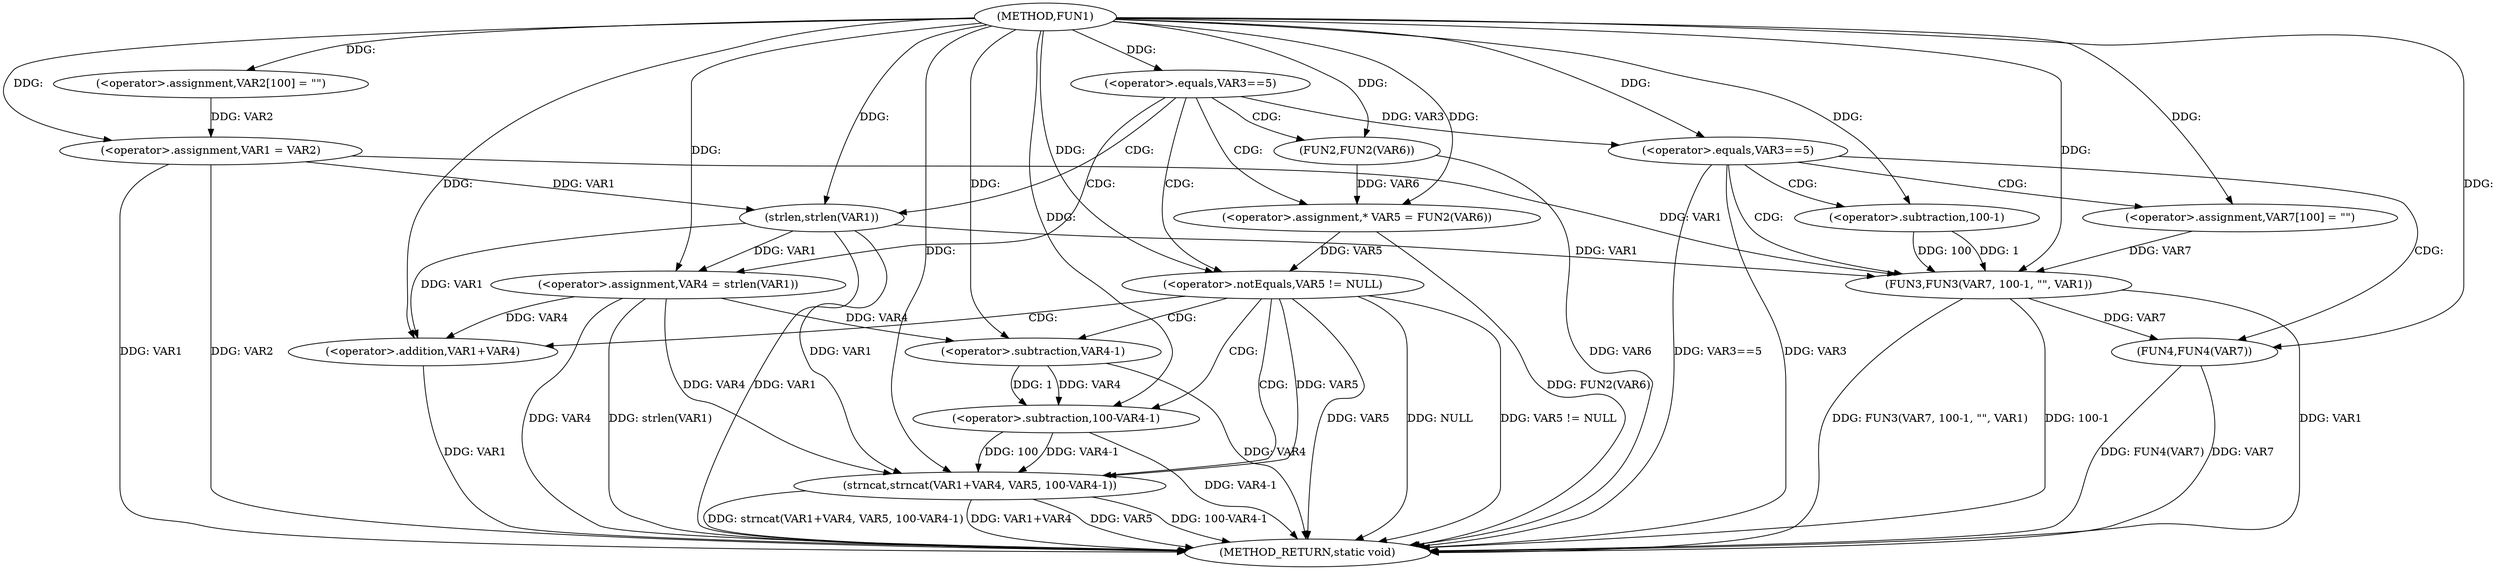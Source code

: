 digraph FUN1 {  
"1000100" [label = "(METHOD,FUN1)" ]
"1000160" [label = "(METHOD_RETURN,static void)" ]
"1000104" [label = "(<operator>.assignment,VAR2[100] = \"\")" ]
"1000107" [label = "(<operator>.assignment,VAR1 = VAR2)" ]
"1000111" [label = "(<operator>.equals,VAR3==5)" ]
"1000117" [label = "(<operator>.assignment,VAR4 = strlen(VAR1))" ]
"1000119" [label = "(strlen,strlen(VAR1))" ]
"1000122" [label = "(<operator>.assignment,* VAR5 = FUN2(VAR6))" ]
"1000124" [label = "(FUN2,FUN2(VAR6))" ]
"1000127" [label = "(<operator>.notEquals,VAR5 != NULL)" ]
"1000131" [label = "(strncat,strncat(VAR1+VAR4, VAR5, 100-VAR4-1))" ]
"1000132" [label = "(<operator>.addition,VAR1+VAR4)" ]
"1000136" [label = "(<operator>.subtraction,100-VAR4-1)" ]
"1000138" [label = "(<operator>.subtraction,VAR4-1)" ]
"1000142" [label = "(<operator>.equals,VAR3==5)" ]
"1000148" [label = "(<operator>.assignment,VAR7[100] = \"\")" ]
"1000151" [label = "(FUN3,FUN3(VAR7, 100-1, \"\", VAR1))" ]
"1000153" [label = "(<operator>.subtraction,100-1)" ]
"1000158" [label = "(FUN4,FUN4(VAR7))" ]
  "1000142" -> "1000160"  [ label = "DDG: VAR3==5"] 
  "1000124" -> "1000160"  [ label = "DDG: VAR6"] 
  "1000107" -> "1000160"  [ label = "DDG: VAR1"] 
  "1000151" -> "1000160"  [ label = "DDG: VAR1"] 
  "1000117" -> "1000160"  [ label = "DDG: VAR4"] 
  "1000132" -> "1000160"  [ label = "DDG: VAR1"] 
  "1000117" -> "1000160"  [ label = "DDG: strlen(VAR1)"] 
  "1000107" -> "1000160"  [ label = "DDG: VAR2"] 
  "1000158" -> "1000160"  [ label = "DDG: VAR7"] 
  "1000151" -> "1000160"  [ label = "DDG: FUN3(VAR7, 100-1, \"\", VAR1)"] 
  "1000131" -> "1000160"  [ label = "DDG: VAR1+VAR4"] 
  "1000138" -> "1000160"  [ label = "DDG: VAR4"] 
  "1000127" -> "1000160"  [ label = "DDG: NULL"] 
  "1000158" -> "1000160"  [ label = "DDG: FUN4(VAR7)"] 
  "1000127" -> "1000160"  [ label = "DDG: VAR5 != NULL"] 
  "1000151" -> "1000160"  [ label = "DDG: 100-1"] 
  "1000131" -> "1000160"  [ label = "DDG: VAR5"] 
  "1000119" -> "1000160"  [ label = "DDG: VAR1"] 
  "1000142" -> "1000160"  [ label = "DDG: VAR3"] 
  "1000131" -> "1000160"  [ label = "DDG: 100-VAR4-1"] 
  "1000127" -> "1000160"  [ label = "DDG: VAR5"] 
  "1000136" -> "1000160"  [ label = "DDG: VAR4-1"] 
  "1000131" -> "1000160"  [ label = "DDG: strncat(VAR1+VAR4, VAR5, 100-VAR4-1)"] 
  "1000122" -> "1000160"  [ label = "DDG: FUN2(VAR6)"] 
  "1000100" -> "1000104"  [ label = "DDG: "] 
  "1000104" -> "1000107"  [ label = "DDG: VAR2"] 
  "1000100" -> "1000107"  [ label = "DDG: "] 
  "1000100" -> "1000111"  [ label = "DDG: "] 
  "1000119" -> "1000117"  [ label = "DDG: VAR1"] 
  "1000100" -> "1000117"  [ label = "DDG: "] 
  "1000107" -> "1000119"  [ label = "DDG: VAR1"] 
  "1000100" -> "1000119"  [ label = "DDG: "] 
  "1000124" -> "1000122"  [ label = "DDG: VAR6"] 
  "1000100" -> "1000122"  [ label = "DDG: "] 
  "1000100" -> "1000124"  [ label = "DDG: "] 
  "1000122" -> "1000127"  [ label = "DDG: VAR5"] 
  "1000100" -> "1000127"  [ label = "DDG: "] 
  "1000119" -> "1000131"  [ label = "DDG: VAR1"] 
  "1000100" -> "1000131"  [ label = "DDG: "] 
  "1000117" -> "1000131"  [ label = "DDG: VAR4"] 
  "1000119" -> "1000132"  [ label = "DDG: VAR1"] 
  "1000100" -> "1000132"  [ label = "DDG: "] 
  "1000117" -> "1000132"  [ label = "DDG: VAR4"] 
  "1000127" -> "1000131"  [ label = "DDG: VAR5"] 
  "1000136" -> "1000131"  [ label = "DDG: 100"] 
  "1000136" -> "1000131"  [ label = "DDG: VAR4-1"] 
  "1000100" -> "1000136"  [ label = "DDG: "] 
  "1000138" -> "1000136"  [ label = "DDG: VAR4"] 
  "1000138" -> "1000136"  [ label = "DDG: 1"] 
  "1000100" -> "1000138"  [ label = "DDG: "] 
  "1000117" -> "1000138"  [ label = "DDG: VAR4"] 
  "1000111" -> "1000142"  [ label = "DDG: VAR3"] 
  "1000100" -> "1000142"  [ label = "DDG: "] 
  "1000100" -> "1000148"  [ label = "DDG: "] 
  "1000148" -> "1000151"  [ label = "DDG: VAR7"] 
  "1000100" -> "1000151"  [ label = "DDG: "] 
  "1000153" -> "1000151"  [ label = "DDG: 100"] 
  "1000153" -> "1000151"  [ label = "DDG: 1"] 
  "1000100" -> "1000153"  [ label = "DDG: "] 
  "1000107" -> "1000151"  [ label = "DDG: VAR1"] 
  "1000119" -> "1000151"  [ label = "DDG: VAR1"] 
  "1000151" -> "1000158"  [ label = "DDG: VAR7"] 
  "1000100" -> "1000158"  [ label = "DDG: "] 
  "1000111" -> "1000117"  [ label = "CDG: "] 
  "1000111" -> "1000127"  [ label = "CDG: "] 
  "1000111" -> "1000124"  [ label = "CDG: "] 
  "1000111" -> "1000119"  [ label = "CDG: "] 
  "1000111" -> "1000122"  [ label = "CDG: "] 
  "1000127" -> "1000131"  [ label = "CDG: "] 
  "1000127" -> "1000132"  [ label = "CDG: "] 
  "1000127" -> "1000136"  [ label = "CDG: "] 
  "1000127" -> "1000138"  [ label = "CDG: "] 
  "1000142" -> "1000153"  [ label = "CDG: "] 
  "1000142" -> "1000158"  [ label = "CDG: "] 
  "1000142" -> "1000151"  [ label = "CDG: "] 
  "1000142" -> "1000148"  [ label = "CDG: "] 
}
